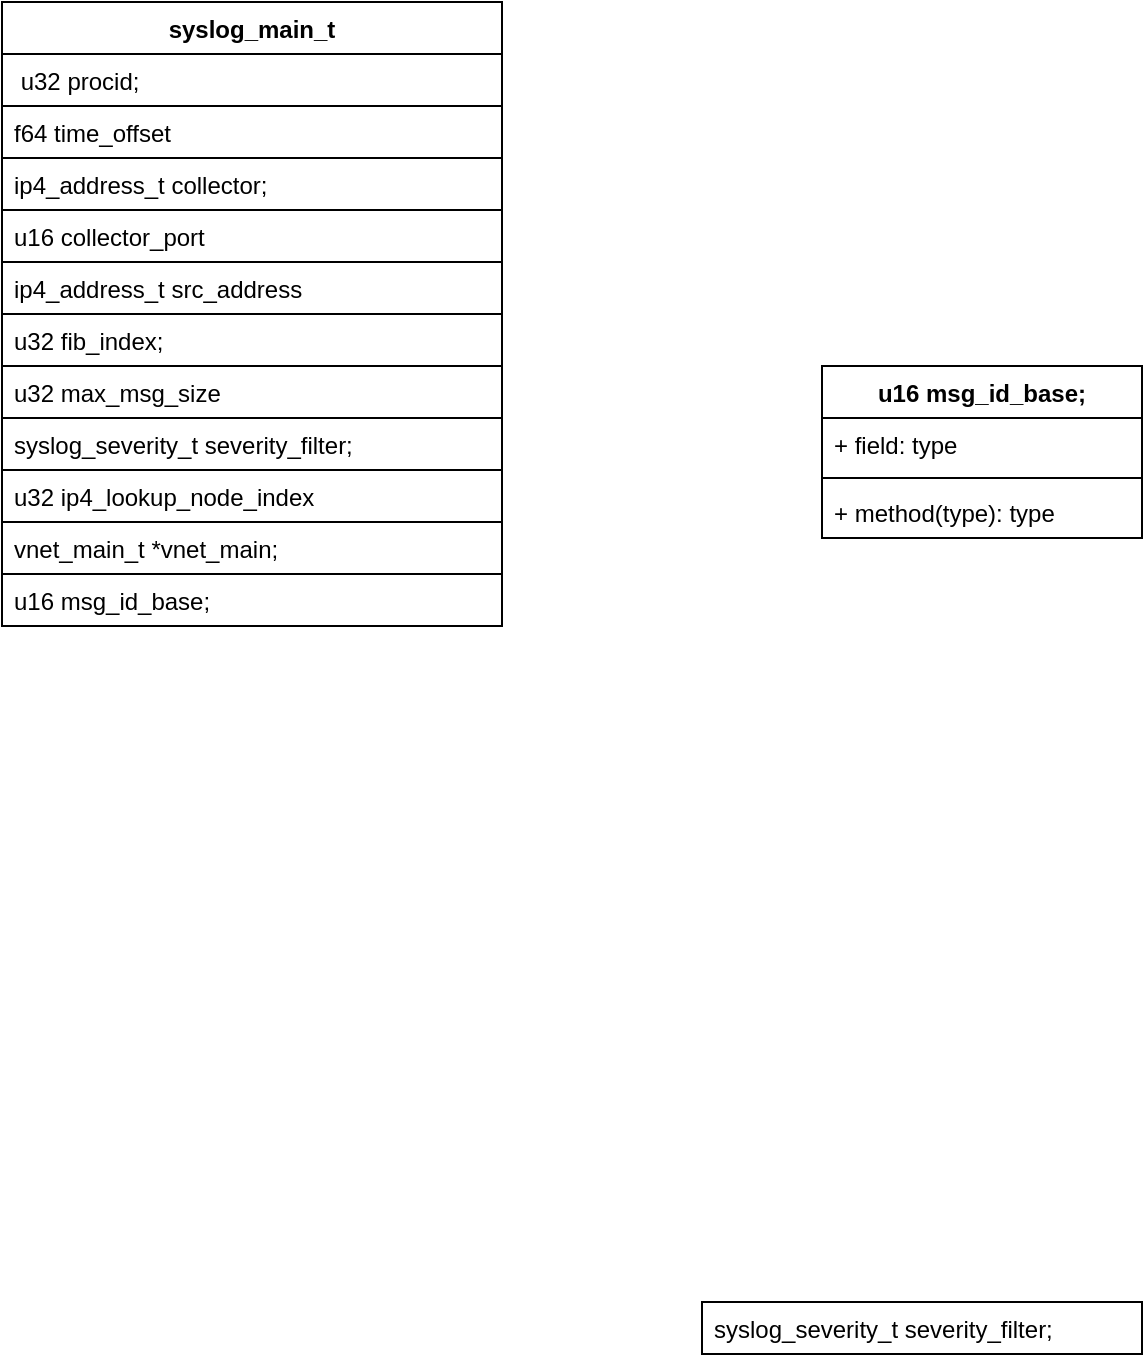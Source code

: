 <mxfile version="20.8.20" type="github">
  <diagram name="第 1 页" id="JbdwnG1oPDzJ2S9RsYwr">
    <mxGraphModel dx="954" dy="541" grid="1" gridSize="10" guides="1" tooltips="1" connect="1" arrows="1" fold="1" page="1" pageScale="1" pageWidth="827" pageHeight="1169" math="0" shadow="0">
      <root>
        <mxCell id="0" />
        <mxCell id="1" parent="0" />
        <mxCell id="r2IcLAMELps63Ur-KNrL-1" value="syslog_main_t" style="swimlane;fontStyle=1;align=center;verticalAlign=top;childLayout=stackLayout;horizontal=1;startSize=26;horizontalStack=0;resizeParent=1;resizeParentMax=0;resizeLast=0;collapsible=1;marginBottom=0;strokeColor=default;" vertex="1" parent="1">
          <mxGeometry x="60" y="160" width="250" height="312" as="geometry" />
        </mxCell>
        <mxCell id="r2IcLAMELps63Ur-KNrL-2" value=" u32 procid;" style="text;strokeColor=default;fillColor=none;align=left;verticalAlign=top;spacingLeft=4;spacingRight=4;overflow=hidden;rotatable=0;points=[[0,0.5],[1,0.5]];portConstraint=eastwest;" vertex="1" parent="r2IcLAMELps63Ur-KNrL-1">
          <mxGeometry y="26" width="250" height="26" as="geometry" />
        </mxCell>
        <mxCell id="r2IcLAMELps63Ur-KNrL-4" value="f64 time_offset" style="text;strokeColor=default;fillColor=none;align=left;verticalAlign=top;spacingLeft=4;spacingRight=4;overflow=hidden;rotatable=0;points=[[0,0.5],[1,0.5]];portConstraint=eastwest;" vertex="1" parent="r2IcLAMELps63Ur-KNrL-1">
          <mxGeometry y="52" width="250" height="26" as="geometry" />
        </mxCell>
        <mxCell id="r2IcLAMELps63Ur-KNrL-5" value="ip4_address_t collector;" style="text;strokeColor=default;fillColor=none;align=left;verticalAlign=top;spacingLeft=4;spacingRight=4;overflow=hidden;rotatable=0;points=[[0,0.5],[1,0.5]];portConstraint=eastwest;" vertex="1" parent="r2IcLAMELps63Ur-KNrL-1">
          <mxGeometry y="78" width="250" height="26" as="geometry" />
        </mxCell>
        <mxCell id="r2IcLAMELps63Ur-KNrL-7" value="u16 collector_port" style="text;strokeColor=default;fillColor=none;align=left;verticalAlign=top;spacingLeft=4;spacingRight=4;overflow=hidden;rotatable=0;points=[[0,0.5],[1,0.5]];portConstraint=eastwest;" vertex="1" parent="r2IcLAMELps63Ur-KNrL-1">
          <mxGeometry y="104" width="250" height="26" as="geometry" />
        </mxCell>
        <mxCell id="r2IcLAMELps63Ur-KNrL-15" value="ip4_address_t src_address" style="text;strokeColor=default;fillColor=none;align=left;verticalAlign=top;spacingLeft=4;spacingRight=4;overflow=hidden;rotatable=0;points=[[0,0.5],[1,0.5]];portConstraint=eastwest;" vertex="1" parent="r2IcLAMELps63Ur-KNrL-1">
          <mxGeometry y="130" width="250" height="26" as="geometry" />
        </mxCell>
        <mxCell id="r2IcLAMELps63Ur-KNrL-16" value="u32 fib_index;" style="text;strokeColor=default;fillColor=none;align=left;verticalAlign=top;spacingLeft=4;spacingRight=4;overflow=hidden;rotatable=0;points=[[0,0.5],[1,0.5]];portConstraint=eastwest;" vertex="1" parent="r2IcLAMELps63Ur-KNrL-1">
          <mxGeometry y="156" width="250" height="26" as="geometry" />
        </mxCell>
        <mxCell id="r2IcLAMELps63Ur-KNrL-17" value="u32 max_msg_size" style="text;strokeColor=default;fillColor=none;align=left;verticalAlign=top;spacingLeft=4;spacingRight=4;overflow=hidden;rotatable=0;points=[[0,0.5],[1,0.5]];portConstraint=eastwest;" vertex="1" parent="r2IcLAMELps63Ur-KNrL-1">
          <mxGeometry y="182" width="250" height="26" as="geometry" />
        </mxCell>
        <mxCell id="r2IcLAMELps63Ur-KNrL-18" value="syslog_severity_t severity_filter;" style="text;strokeColor=default;fillColor=none;align=left;verticalAlign=top;spacingLeft=4;spacingRight=4;overflow=hidden;rotatable=0;points=[[0,0.5],[1,0.5]];portConstraint=eastwest;" vertex="1" parent="r2IcLAMELps63Ur-KNrL-1">
          <mxGeometry y="208" width="250" height="26" as="geometry" />
        </mxCell>
        <mxCell id="r2IcLAMELps63Ur-KNrL-19" value="u32 ip4_lookup_node_index" style="text;strokeColor=default;fillColor=none;align=left;verticalAlign=top;spacingLeft=4;spacingRight=4;overflow=hidden;rotatable=0;points=[[0,0.5],[1,0.5]];portConstraint=eastwest;" vertex="1" parent="r2IcLAMELps63Ur-KNrL-1">
          <mxGeometry y="234" width="250" height="26" as="geometry" />
        </mxCell>
        <mxCell id="r2IcLAMELps63Ur-KNrL-24" value="vnet_main_t *vnet_main;" style="text;strokeColor=default;fillColor=none;align=left;verticalAlign=top;spacingLeft=4;spacingRight=4;overflow=hidden;rotatable=0;points=[[0,0.5],[1,0.5]];portConstraint=eastwest;" vertex="1" parent="r2IcLAMELps63Ur-KNrL-1">
          <mxGeometry y="260" width="250" height="26" as="geometry" />
        </mxCell>
        <mxCell id="r2IcLAMELps63Ur-KNrL-25" value="u16 msg_id_base;" style="text;strokeColor=default;fillColor=none;align=left;verticalAlign=top;spacingLeft=4;spacingRight=4;overflow=hidden;rotatable=0;points=[[0,0.5],[1,0.5]];portConstraint=eastwest;" vertex="1" parent="r2IcLAMELps63Ur-KNrL-1">
          <mxGeometry y="286" width="250" height="26" as="geometry" />
        </mxCell>
        <mxCell id="r2IcLAMELps63Ur-KNrL-23" value="syslog_severity_t severity_filter;" style="text;strokeColor=default;fillColor=none;align=left;verticalAlign=top;spacingLeft=4;spacingRight=4;overflow=hidden;rotatable=0;points=[[0,0.5],[1,0.5]];portConstraint=eastwest;" vertex="1" parent="1">
          <mxGeometry x="410" y="810" width="220" height="26" as="geometry" />
        </mxCell>
        <mxCell id="r2IcLAMELps63Ur-KNrL-26" value="u16 msg_id_base;" style="swimlane;fontStyle=1;align=center;verticalAlign=top;childLayout=stackLayout;horizontal=1;startSize=26;horizontalStack=0;resizeParent=1;resizeParentMax=0;resizeLast=0;collapsible=1;marginBottom=0;strokeColor=default;" vertex="1" parent="1">
          <mxGeometry x="470" y="342" width="160" height="86" as="geometry" />
        </mxCell>
        <mxCell id="r2IcLAMELps63Ur-KNrL-27" value="+ field: type" style="text;strokeColor=none;fillColor=none;align=left;verticalAlign=top;spacingLeft=4;spacingRight=4;overflow=hidden;rotatable=0;points=[[0,0.5],[1,0.5]];portConstraint=eastwest;" vertex="1" parent="r2IcLAMELps63Ur-KNrL-26">
          <mxGeometry y="26" width="160" height="26" as="geometry" />
        </mxCell>
        <mxCell id="r2IcLAMELps63Ur-KNrL-28" value="" style="line;strokeWidth=1;fillColor=none;align=left;verticalAlign=middle;spacingTop=-1;spacingLeft=3;spacingRight=3;rotatable=0;labelPosition=right;points=[];portConstraint=eastwest;strokeColor=inherit;" vertex="1" parent="r2IcLAMELps63Ur-KNrL-26">
          <mxGeometry y="52" width="160" height="8" as="geometry" />
        </mxCell>
        <mxCell id="r2IcLAMELps63Ur-KNrL-29" value="+ method(type): type" style="text;strokeColor=none;fillColor=none;align=left;verticalAlign=top;spacingLeft=4;spacingRight=4;overflow=hidden;rotatable=0;points=[[0,0.5],[1,0.5]];portConstraint=eastwest;" vertex="1" parent="r2IcLAMELps63Ur-KNrL-26">
          <mxGeometry y="60" width="160" height="26" as="geometry" />
        </mxCell>
      </root>
    </mxGraphModel>
  </diagram>
</mxfile>
